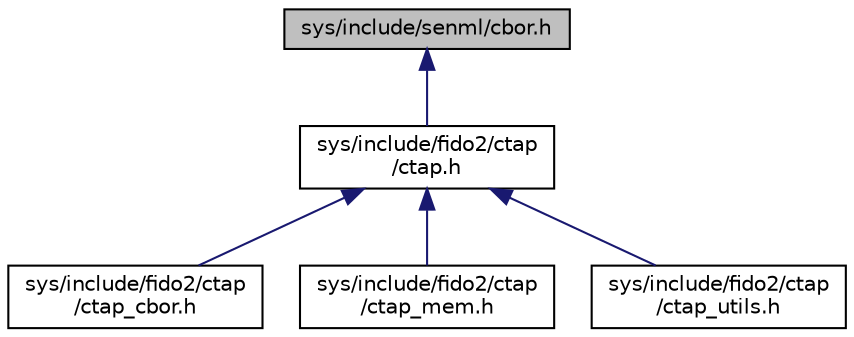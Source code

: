 digraph "sys/include/senml/cbor.h"
{
 // LATEX_PDF_SIZE
  edge [fontname="Helvetica",fontsize="10",labelfontname="Helvetica",labelfontsize="10"];
  node [fontname="Helvetica",fontsize="10",shape=record];
  Node1 [label="sys/include/senml/cbor.h",height=0.2,width=0.4,color="black", fillcolor="grey75", style="filled", fontcolor="black",tooltip="Functionality for encoding SenML values as CBOR."];
  Node1 -> Node2 [dir="back",color="midnightblue",fontsize="10",style="solid",fontname="Helvetica"];
  Node2 [label="sys/include/fido2/ctap\l/ctap.h",height=0.2,width=0.4,color="black", fillcolor="white", style="filled",URL="$ctap_2ctap_8h.html",tooltip="Internal FIDO2 CTAP defines, structures and function declarations."];
  Node2 -> Node3 [dir="back",color="midnightblue",fontsize="10",style="solid",fontname="Helvetica"];
  Node3 [label="sys/include/fido2/ctap\l/ctap_cbor.h",height=0.2,width=0.4,color="black", fillcolor="white", style="filled",URL="$ctap__cbor_8h.html",tooltip="CTAP CBOR helper function declarations."];
  Node2 -> Node4 [dir="back",color="midnightblue",fontsize="10",style="solid",fontname="Helvetica"];
  Node4 [label="sys/include/fido2/ctap\l/ctap_mem.h",height=0.2,width=0.4,color="black", fillcolor="white", style="filled",URL="$ctap__mem_8h.html",tooltip="Definitions for CTAP flash memory helper functions."];
  Node2 -> Node5 [dir="back",color="midnightblue",fontsize="10",style="solid",fontname="Helvetica"];
  Node5 [label="sys/include/fido2/ctap\l/ctap_utils.h",height=0.2,width=0.4,color="black", fillcolor="white", style="filled",URL="$ctap__utils_8h.html",tooltip="Definition for CTAP utility functions."];
}

